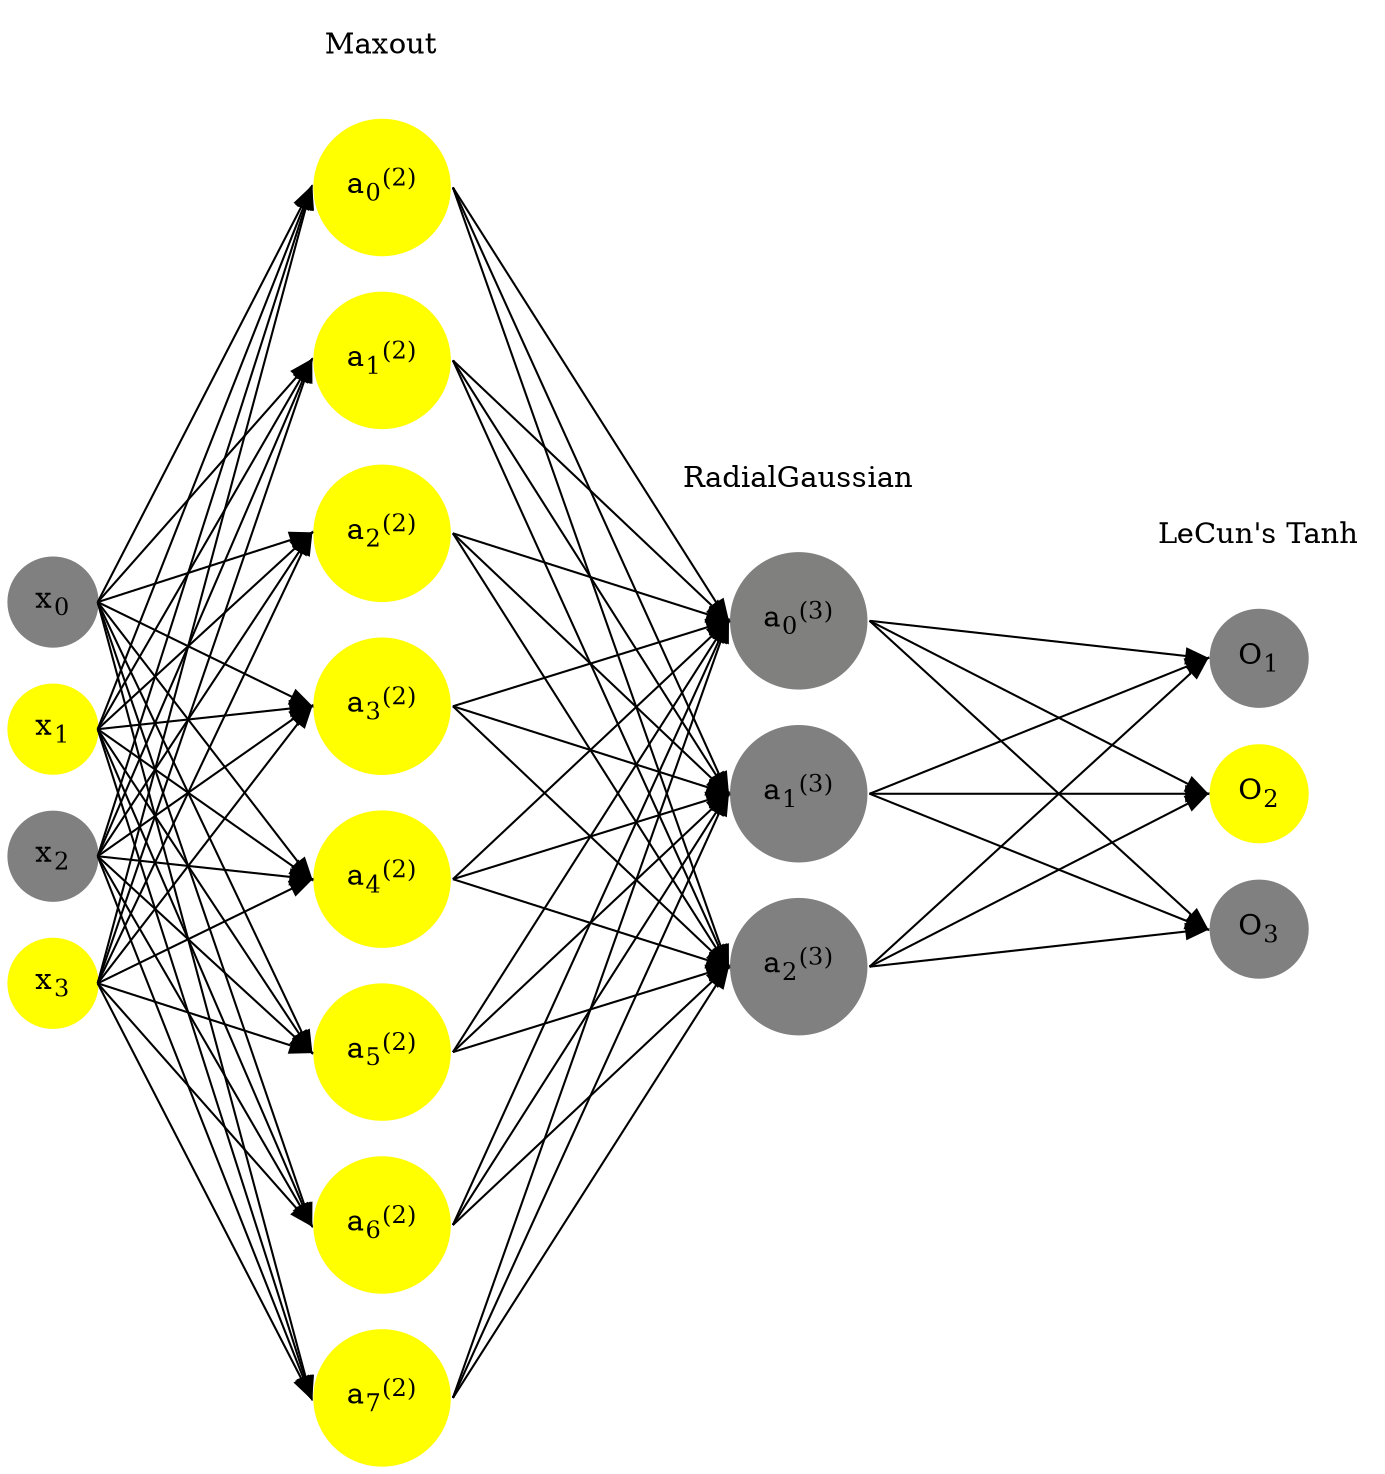 digraph G {
	rankdir = LR;
	splines=false;
	edge[style=invis];
	ranksep= 1.4;
	{
	node [shape=circle, color="0.1667, 0.0, 0.5", style=filled, fillcolor="0.1667, 0.0, 0.5"];
	x0 [label=<x<sub>0</sub>>];
	}
	{
	node [shape=circle, color="0.1667, 1.0, 1.0", style=filled, fillcolor="0.1667, 1.0, 1.0"];
	x1 [label=<x<sub>1</sub>>];
	}
	{
	node [shape=circle, color="0.1667, 0.0, 0.5", style=filled, fillcolor="0.1667, 0.0, 0.5"];
	x2 [label=<x<sub>2</sub>>];
	}
	{
	node [shape=circle, color="0.1667, 1.0, 1.0", style=filled, fillcolor="0.1667, 1.0, 1.0"];
	x3 [label=<x<sub>3</sub>>];
	}
	{
	node [shape=circle, color="0.1667, 1.067860, 1.033930", style=filled, fillcolor="0.1667, 1.067860, 1.033930"];
	a02 [label=<a<sub>0</sub><sup>(2)</sup>>];
	}
	{
	node [shape=circle, color="0.1667, 1.067860, 1.033930", style=filled, fillcolor="0.1667, 1.067860, 1.033930"];
	a12 [label=<a<sub>1</sub><sup>(2)</sup>>];
	}
	{
	node [shape=circle, color="0.1667, 1.067860, 1.033930", style=filled, fillcolor="0.1667, 1.067860, 1.033930"];
	a22 [label=<a<sub>2</sub><sup>(2)</sup>>];
	}
	{
	node [shape=circle, color="0.1667, 1.067860, 1.033930", style=filled, fillcolor="0.1667, 1.067860, 1.033930"];
	a32 [label=<a<sub>3</sub><sup>(2)</sup>>];
	}
	{
	node [shape=circle, color="0.1667, 1.067860, 1.033930", style=filled, fillcolor="0.1667, 1.067860, 1.033930"];
	a42 [label=<a<sub>4</sub><sup>(2)</sup>>];
	}
	{
	node [shape=circle, color="0.1667, 1.067860, 1.033930", style=filled, fillcolor="0.1667, 1.067860, 1.033930"];
	a52 [label=<a<sub>5</sub><sup>(2)</sup>>];
	}
	{
	node [shape=circle, color="0.1667, 2.972888, 1.986444", style=filled, fillcolor="0.1667, 2.972888, 1.986444"];
	a62 [label=<a<sub>6</sub><sup>(2)</sup>>];
	}
	{
	node [shape=circle, color="0.1667, 2.972888, 1.986444", style=filled, fillcolor="0.1667, 2.972888, 1.986444"];
	a72 [label=<a<sub>7</sub><sup>(2)</sup>>];
	}
	{
	node [shape=circle, color="0.1667, 0.000061, 0.500030", style=filled, fillcolor="0.1667, 0.000061, 0.500030"];
	a03 [label=<a<sub>0</sub><sup>(3)</sup>>];
	}
	{
	node [shape=circle, color="0.1667, 0.000000, 0.500000", style=filled, fillcolor="0.1667, 0.000000, 0.500000"];
	a13 [label=<a<sub>1</sub><sup>(3)</sup>>];
	}
	{
	node [shape=circle, color="0.1667, 0.000000, 0.500000", style=filled, fillcolor="0.1667, 0.000000, 0.500000"];
	a23 [label=<a<sub>2</sub><sup>(3)</sup>>];
	}
	{
	node [shape=circle, color="0.1667, 0.0, 0.5", style=filled, fillcolor="0.1667, 0.0, 0.5"];
	O1 [label=<O<sub>1</sub>>];
	}
	{
	node [shape=circle, color="0.1667, 1.0, 1.0", style=filled, fillcolor="0.1667, 1.0, 1.0"];
	O2 [label=<O<sub>2</sub>>];
	}
	{
	node [shape=circle, color="0.1667, 0.0, 0.5", style=filled, fillcolor="0.1667, 0.0, 0.5"];
	O3 [label=<O<sub>3</sub>>];
	}
	{
	rank=same;
	x0->x1->x2->x3;
	}
	{
	rank=same;
	a02->a12->a22->a32->a42->a52->a62->a72;
	}
	{
	rank=same;
	a03->a13->a23;
	}
	{
	rank=same;
	O1->O2->O3;
	}
	l1 [shape=plaintext,label="Maxout"];
	l1->a02;
	{rank=same; l1;a02};
	l2 [shape=plaintext,label="RadialGaussian"];
	l2->a03;
	{rank=same; l2;a03};
	l3 [shape=plaintext,label="LeCun's Tanh"];
	l3->O1;
	{rank=same; l3;O1};
edge[style=solid, tailport=e, headport=w];
	{x0;x1;x2;x3} -> {a02;a12;a22;a32;a42;a52;a62;a72};
	{a02;a12;a22;a32;a42;a52;a62;a72} -> {a03;a13;a23};
	{a03;a13;a23} -> {O1,O2,O3};
}